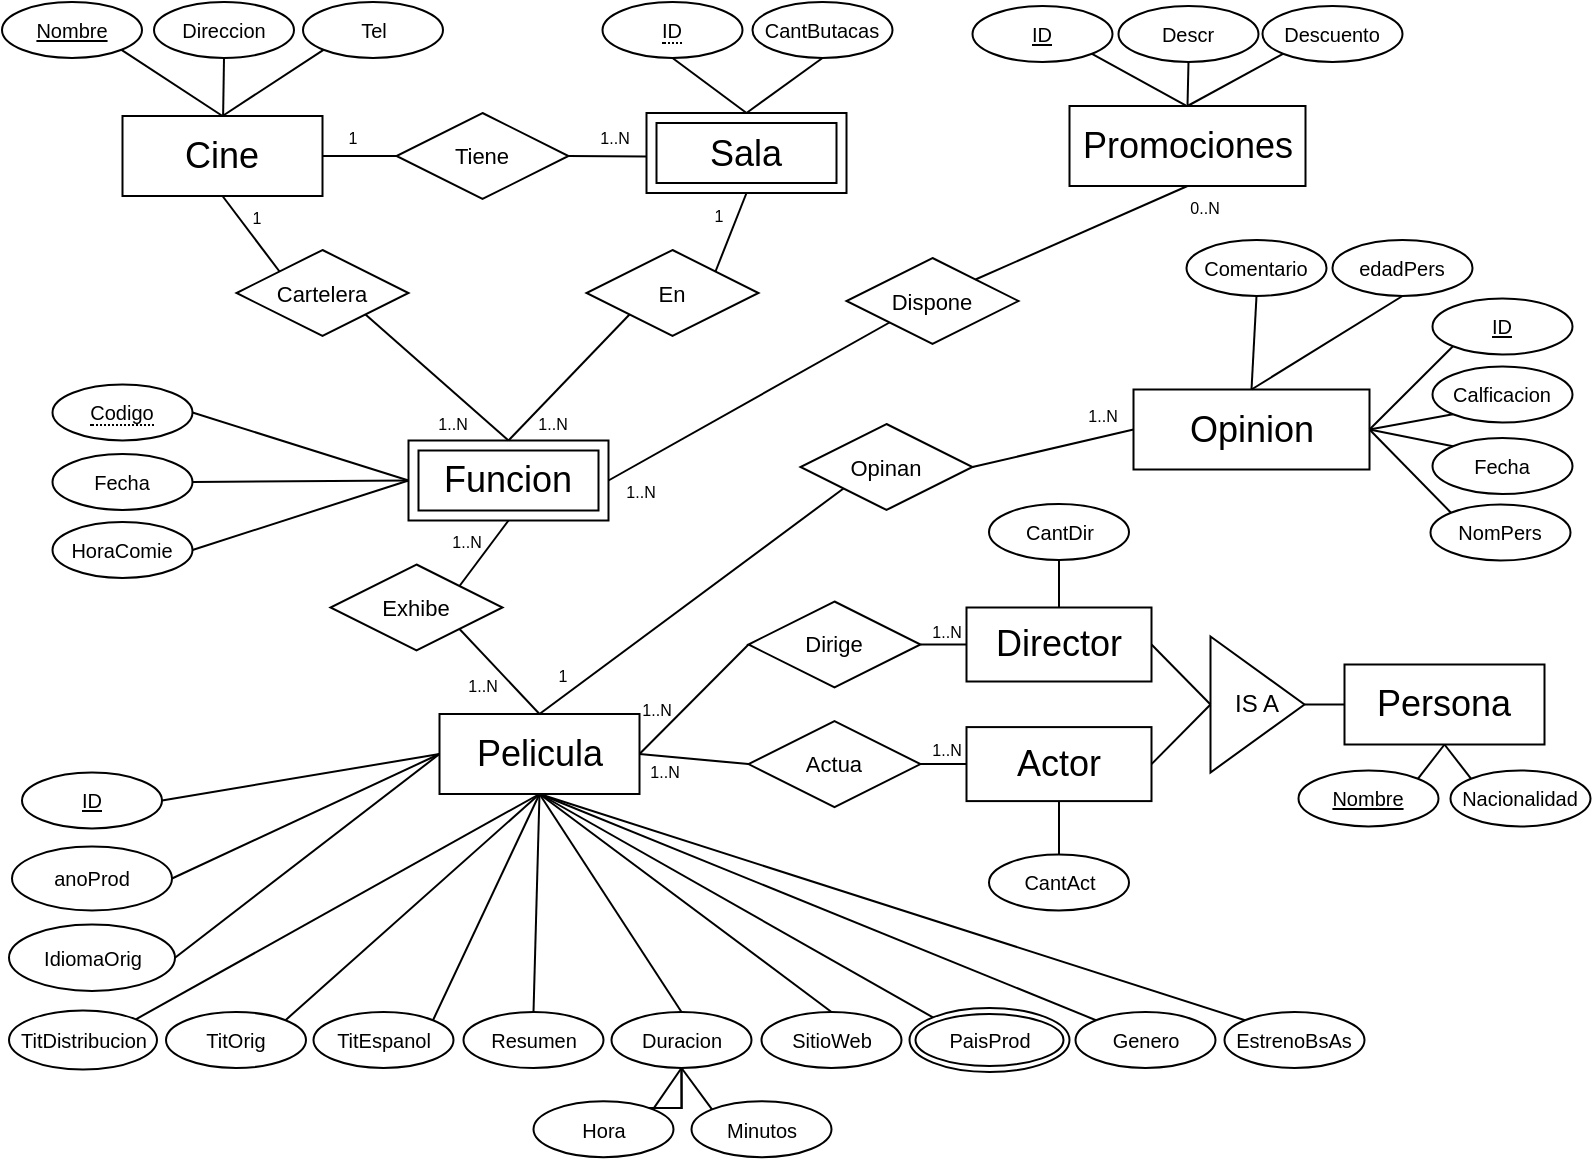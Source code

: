 <mxfile version="27.0.9">
  <diagram id="R2lEEEUBdFMjLlhIrx00" name="Page-1">
    <mxGraphModel dx="1639" dy="871" grid="0" gridSize="10" guides="1" tooltips="1" connect="1" arrows="1" fold="1" page="1" pageScale="1" pageWidth="827" pageHeight="600" background="#FFFFFF" math="0" shadow="0" extFonts="Permanent Marker^https://fonts.googleapis.com/css?family=Permanent+Marker">
      <root>
        <mxCell id="0" />
        <mxCell id="1" parent="0" />
        <mxCell id="lXF0hYLI2d02iIyfF7CJ-1" value="&lt;font style=&quot;font-size: 18px;&quot;&gt;Pelicula&lt;/font&gt;" style="rounded=0;whiteSpace=wrap;html=1;fontColor=#000000;labelBackgroundColor=#FFFFFF;strokeColor=#000000;fillColor=#FFFFFF;" vertex="1" parent="1">
          <mxGeometry x="234.75" y="367" width="100" height="40" as="geometry" />
        </mxCell>
        <mxCell id="lXF0hYLI2d02iIyfF7CJ-5" value="&lt;font&gt;IdiomaOrig&lt;/font&gt;" style="ellipse;whiteSpace=wrap;html=1;aspect=fixed;fontSize=10;fontColor=#000000;labelBackgroundColor=#FFFFFF;strokeColor=#000000;fillColor=#FFFFFF;" vertex="1" parent="1">
          <mxGeometry x="19.5" y="472.25" width="83" height="33.2" as="geometry" />
        </mxCell>
        <mxCell id="lXF0hYLI2d02iIyfF7CJ-6" value="&lt;font&gt;TitOrig&lt;/font&gt;" style="ellipse;whiteSpace=wrap;html=1;aspect=fixed;fontSize=10;fontColor=#000000;labelBackgroundColor=#FFFFFF;strokeColor=#000000;fillColor=#FFFFFF;" vertex="1" parent="1">
          <mxGeometry x="98" y="516" width="70" height="28" as="geometry" />
        </mxCell>
        <mxCell id="lXF0hYLI2d02iIyfF7CJ-32" value="" style="edgeStyle=orthogonalEdgeStyle;rounded=0;orthogonalLoop=1;jettySize=auto;html=1;" edge="1" parent="1" source="lXF0hYLI2d02iIyfF7CJ-7" target="lXF0hYLI2d02iIyfF7CJ-14">
          <mxGeometry relative="1" as="geometry" />
        </mxCell>
        <mxCell id="lXF0hYLI2d02iIyfF7CJ-33" value="" style="edgeStyle=orthogonalEdgeStyle;rounded=0;orthogonalLoop=1;jettySize=auto;html=1;" edge="1" parent="1" source="lXF0hYLI2d02iIyfF7CJ-7" target="lXF0hYLI2d02iIyfF7CJ-14">
          <mxGeometry relative="1" as="geometry" />
        </mxCell>
        <mxCell id="lXF0hYLI2d02iIyfF7CJ-7" value="&lt;font&gt;Duracion&lt;/font&gt;" style="ellipse;whiteSpace=wrap;html=1;aspect=fixed;fontSize=10;fontColor=#000000;labelBackgroundColor=#FFFFFF;strokeColor=#000000;fillColor=#FFFFFF;" vertex="1" parent="1">
          <mxGeometry x="320.75" y="516" width="70" height="28" as="geometry" />
        </mxCell>
        <mxCell id="lXF0hYLI2d02iIyfF7CJ-8" value="&lt;font&gt;SitioWeb&lt;/font&gt;" style="ellipse;whiteSpace=wrap;html=1;aspect=fixed;fontSize=10;fontColor=#000000;labelBackgroundColor=#FFFFFF;strokeColor=#000000;fillColor=#FFFFFF;" vertex="1" parent="1">
          <mxGeometry x="395.75" y="516" width="70" height="28" as="geometry" />
        </mxCell>
        <mxCell id="lXF0hYLI2d02iIyfF7CJ-9" value="&lt;font&gt;anoProd&lt;/font&gt;" style="ellipse;whiteSpace=wrap;html=1;aspect=fixed;fontSize=10;fontColor=#000000;labelBackgroundColor=#FFFFFF;strokeColor=#000000;fillColor=#FFFFFF;" vertex="1" parent="1">
          <mxGeometry x="21" y="433.25" width="80" height="32" as="geometry" />
        </mxCell>
        <mxCell id="lXF0hYLI2d02iIyfF7CJ-11" value="&lt;font&gt;TitEspanol&lt;/font&gt;" style="ellipse;whiteSpace=wrap;html=1;aspect=fixed;fontSize=10;fontColor=#000000;labelBackgroundColor=#FFFFFF;strokeColor=#000000;fillColor=#FFFFFF;" vertex="1" parent="1">
          <mxGeometry x="171.75" y="516" width="70" height="28" as="geometry" />
        </mxCell>
        <mxCell id="lXF0hYLI2d02iIyfF7CJ-12" value="&lt;font&gt;EstrenoBsAs&lt;/font&gt;" style="ellipse;whiteSpace=wrap;html=1;aspect=fixed;fontSize=10;fontColor=#000000;labelBackgroundColor=#FFFFFF;strokeColor=#000000;fillColor=#FFFFFF;" vertex="1" parent="1">
          <mxGeometry x="627.25" y="516" width="70" height="28" as="geometry" />
        </mxCell>
        <mxCell id="lXF0hYLI2d02iIyfF7CJ-13" value="&lt;font&gt;Minutos&lt;/font&gt;" style="ellipse;whiteSpace=wrap;html=1;aspect=fixed;fontSize=10;fontColor=#000000;labelBackgroundColor=#FFFFFF;strokeColor=#000000;fillColor=#FFFFFF;" vertex="1" parent="1">
          <mxGeometry x="360.75" y="560.6" width="70" height="28" as="geometry" />
        </mxCell>
        <mxCell id="lXF0hYLI2d02iIyfF7CJ-14" value="&lt;font&gt;Hora&lt;/font&gt;" style="ellipse;whiteSpace=wrap;html=1;aspect=fixed;fontSize=10;fontColor=#000000;labelBackgroundColor=#FFFFFF;strokeColor=#000000;fillColor=#FFFFFF;" vertex="1" parent="1">
          <mxGeometry x="281.75" y="560.6" width="70" height="28" as="geometry" />
        </mxCell>
        <mxCell id="lXF0hYLI2d02iIyfF7CJ-15" value="&lt;font&gt;Resumen&lt;/font&gt;" style="ellipse;whiteSpace=wrap;html=1;aspect=fixed;fontSize=10;fontColor=#000000;labelBackgroundColor=#FFFFFF;strokeColor=#000000;fillColor=#FFFFFF;" vertex="1" parent="1">
          <mxGeometry x="246.75" y="516" width="70" height="28" as="geometry" />
        </mxCell>
        <mxCell id="lXF0hYLI2d02iIyfF7CJ-16" value="&lt;font&gt;ID&lt;/font&gt;" style="ellipse;whiteSpace=wrap;html=1;aspect=fixed;fontSize=10;fontColor=#000000;labelBackgroundColor=#FFFFFF;strokeColor=#000000;fillColor=#FFFFFF;fontStyle=4" vertex="1" parent="1">
          <mxGeometry x="26" y="396.25" width="70" height="28" as="geometry" />
        </mxCell>
        <mxCell id="lXF0hYLI2d02iIyfF7CJ-18" value="&lt;font&gt;TitDistribucion&lt;/font&gt;" style="ellipse;whiteSpace=wrap;html=1;aspect=fixed;fontSize=10;fontColor=#000000;labelBackgroundColor=#FFFFFF;strokeColor=#000000;fillColor=#FFFFFF;" vertex="1" parent="1">
          <mxGeometry x="19.5" y="515.2" width="74" height="29.6" as="geometry" />
        </mxCell>
        <mxCell id="lXF0hYLI2d02iIyfF7CJ-20" value="&lt;font style=&quot;font-size: 18px;&quot;&gt;Actor&lt;/font&gt;" style="rounded=0;whiteSpace=wrap;html=1;fontColor=#000000;labelBackgroundColor=#FFFFFF;strokeColor=#000000;fillColor=#FFFFFF;aspect=fixed;" vertex="1" parent="1">
          <mxGeometry x="498.25" y="373.55" width="92.5" height="37" as="geometry" />
        </mxCell>
        <mxCell id="lXF0hYLI2d02iIyfF7CJ-21" value="&lt;font style=&quot;font-size: 18px;&quot;&gt;Director&lt;/font&gt;" style="rounded=0;whiteSpace=wrap;html=1;fontColor=#000000;labelBackgroundColor=#FFFFFF;strokeColor=#000000;fillColor=#FFFFFF;aspect=fixed;" vertex="1" parent="1">
          <mxGeometry x="498.25" y="313.75" width="92.5" height="37" as="geometry" />
        </mxCell>
        <mxCell id="lXF0hYLI2d02iIyfF7CJ-22" value="&lt;font style=&quot;font-size: 18px;&quot;&gt;Persona&lt;/font&gt;" style="rounded=0;whiteSpace=wrap;html=1;fontColor=#000000;labelBackgroundColor=#FFFFFF;strokeColor=#000000;fillColor=#FFFFFF;" vertex="1" parent="1">
          <mxGeometry x="687.25" y="342.25" width="100" height="40" as="geometry" />
        </mxCell>
        <mxCell id="lXF0hYLI2d02iIyfF7CJ-23" value="&lt;font style=&quot;color: rgb(0, 0, 0);&quot;&gt;IS A&lt;/font&gt;" style="triangle;whiteSpace=wrap;html=1;rotation=0;fillColor=#FFFFFF;strokeColor=#000000;" vertex="1" parent="1">
          <mxGeometry x="620.25" y="328.25" width="47" height="68" as="geometry" />
        </mxCell>
        <mxCell id="lXF0hYLI2d02iIyfF7CJ-26" value="&lt;font&gt;&lt;u&gt;Nombre&lt;/u&gt;&lt;/font&gt;" style="ellipse;whiteSpace=wrap;html=1;aspect=fixed;fontSize=10;fontColor=#000000;labelBackgroundColor=#FFFFFF;strokeColor=#000000;fillColor=#FFFFFF;" vertex="1" parent="1">
          <mxGeometry x="664.25" y="395.25" width="70" height="28" as="geometry" />
        </mxCell>
        <mxCell id="lXF0hYLI2d02iIyfF7CJ-27" value="&lt;font&gt;Nacionalidad&lt;/font&gt;" style="ellipse;whiteSpace=wrap;html=1;aspect=fixed;fontSize=10;fontColor=#000000;labelBackgroundColor=#FFFFFF;strokeColor=#000000;fillColor=#FFFFFF;" vertex="1" parent="1">
          <mxGeometry x="740.25" y="395.25" width="70" height="28" as="geometry" />
        </mxCell>
        <mxCell id="lXF0hYLI2d02iIyfF7CJ-28" value="&lt;font style=&quot;font-size: 18px;&quot;&gt;Cine&lt;/font&gt;" style="rounded=0;whiteSpace=wrap;html=1;fontColor=#000000;labelBackgroundColor=#FFFFFF;strokeColor=#000000;fillColor=#FFFFFF;" vertex="1" parent="1">
          <mxGeometry x="76.25" y="68" width="100" height="40" as="geometry" />
        </mxCell>
        <mxCell id="lXF0hYLI2d02iIyfF7CJ-31" value="&lt;font&gt;Tiene&lt;/font&gt;" style="shape=rhombus;perimeter=rhombusPerimeter;whiteSpace=wrap;html=1;align=center;fontColor=#000000;labelBackgroundColor=#FFFFFF;fillColor=#FFFFFF;strokeColor=#000000;aspect=fixed;fontSize=11;" vertex="1" parent="1">
          <mxGeometry x="213.25" y="66.5" width="86" height="43" as="geometry" />
        </mxCell>
        <mxCell id="lXF0hYLI2d02iIyfF7CJ-38" value="&lt;font&gt;Fecha&lt;/font&gt;" style="ellipse;whiteSpace=wrap;html=1;aspect=fixed;fontSize=10;fontColor=#000000;labelBackgroundColor=#FFFFFF;strokeColor=#000000;fillColor=#FFFFFF;" vertex="1" parent="1">
          <mxGeometry x="41.25" y="237" width="70" height="28" as="geometry" />
        </mxCell>
        <mxCell id="lXF0hYLI2d02iIyfF7CJ-39" value="&lt;font&gt;HoraComie&lt;/font&gt;" style="ellipse;whiteSpace=wrap;html=1;aspect=fixed;fontSize=10;fontColor=#000000;labelBackgroundColor=#FFFFFF;strokeColor=#000000;fillColor=#FFFFFF;" vertex="1" parent="1">
          <mxGeometry x="41.25" y="271" width="70" height="28" as="geometry" />
        </mxCell>
        <mxCell id="lXF0hYLI2d02iIyfF7CJ-40" value="&lt;font style=&quot;font-size: 18px;&quot;&gt;Promociones&lt;/font&gt;" style="rounded=0;whiteSpace=wrap;html=1;fontColor=#000000;labelBackgroundColor=#FFFFFF;strokeColor=#000000;fillColor=#FFFFFF;" vertex="1" parent="1">
          <mxGeometry x="549.75" y="63" width="118" height="40" as="geometry" />
        </mxCell>
        <mxCell id="lXF0hYLI2d02iIyfF7CJ-41" value="&lt;font&gt;Descr&lt;/font&gt;" style="ellipse;whiteSpace=wrap;html=1;aspect=fixed;fontSize=10;fontColor=#000000;labelBackgroundColor=#FFFFFF;strokeColor=#000000;fillColor=#FFFFFF;" vertex="1" parent="1">
          <mxGeometry x="574.25" y="13" width="70" height="28" as="geometry" />
        </mxCell>
        <mxCell id="lXF0hYLI2d02iIyfF7CJ-42" value="&lt;font&gt;Descuento&lt;/font&gt;" style="ellipse;whiteSpace=wrap;html=1;aspect=fixed;fontSize=10;fontColor=#000000;labelBackgroundColor=#FFFFFF;strokeColor=#000000;fillColor=#FFFFFF;" vertex="1" parent="1">
          <mxGeometry x="646.25" y="13" width="70" height="28" as="geometry" />
        </mxCell>
        <mxCell id="lXF0hYLI2d02iIyfF7CJ-44" value="&lt;font&gt;CantButacas&lt;/font&gt;" style="ellipse;whiteSpace=wrap;html=1;aspect=fixed;fontSize=10;fontColor=#000000;labelBackgroundColor=#FFFFFF;strokeColor=#000000;fillColor=#FFFFFF;" vertex="1" parent="1">
          <mxGeometry x="391.25" y="11" width="70" height="28" as="geometry" />
        </mxCell>
        <mxCell id="lXF0hYLI2d02iIyfF7CJ-45" value="&lt;font&gt;Nombre&lt;/font&gt;&lt;span style=&quot;color: rgba(0, 0, 0, 0); font-family: monospace; font-size: 0px; text-align: start; text-wrap-mode: nowrap; background-color: rgb(27, 29, 30);&quot;&gt;%3CmxGraphModel%3E%3Croot%3E%3CmxCell%20id%3D%220%22%2F%3E%3CmxCell%20id%3D%221%22%20parent%3D%220%22%2F%3E%3CmxCell%20id%3D%222%22%20value%3D%22%26lt%3Bfont%26gt%3BHoraComie%26lt%3B%2Ffont%26gt%3B%22%20style%3D%22ellipse%3BwhiteSpace%3Dwrap%3Bhtml%3D1%3Baspect%3Dfixed%3BfontSize%3D10%3BfontColor%3D%23000000%3BlabelBackgroundColor%3D%23FFFFFF%3BstrokeColor%3D%23000000%3BfillColor%3D%23FFFFFF%3B%22%20vertex%3D%221%22%20parent%3D%221%22%3E%3CmxGeometry%20x%3D%22331%22%20y%3D%22543%22%20width%3D%2270%22%20height%3D%2228%22%20as%3D%22geometry%22%2F%3E%3C%2FmxCell%3E%3C%2Froot%3E%3C%2FmxGraphModel%3E&lt;/span&gt;" style="ellipse;whiteSpace=wrap;html=1;aspect=fixed;fontSize=10;fontColor=#000000;labelBackgroundColor=#FFFFFF;strokeColor=#000000;fillColor=#FFFFFF;fontStyle=4" vertex="1" parent="1">
          <mxGeometry x="16" y="11" width="70" height="28" as="geometry" />
        </mxCell>
        <mxCell id="lXF0hYLI2d02iIyfF7CJ-46" value="&lt;font&gt;Direccion&lt;/font&gt;" style="ellipse;whiteSpace=wrap;html=1;aspect=fixed;fontSize=10;fontColor=#000000;labelBackgroundColor=#FFFFFF;strokeColor=#000000;fillColor=#FFFFFF;" vertex="1" parent="1">
          <mxGeometry x="92" y="11" width="70" height="28" as="geometry" />
        </mxCell>
        <mxCell id="lXF0hYLI2d02iIyfF7CJ-47" value="&lt;font style=&quot;color: rgb(0, 0, 0); font-size: 18px;&quot;&gt;Sala&lt;/font&gt;" style="shape=ext;margin=3;double=1;whiteSpace=wrap;html=1;align=center;fillColor=#FFFFFF;strokeColor=#000000;fontColor=#000000;" vertex="1" parent="1">
          <mxGeometry x="338.25" y="66.5" width="100" height="40" as="geometry" />
        </mxCell>
        <mxCell id="lXF0hYLI2d02iIyfF7CJ-49" value="&lt;font&gt;Tel&lt;/font&gt;" style="ellipse;whiteSpace=wrap;html=1;aspect=fixed;fontSize=10;fontColor=#000000;labelBackgroundColor=#FFFFFF;strokeColor=#000000;fillColor=#FFFFFF;" vertex="1" parent="1">
          <mxGeometry x="166.5" y="11" width="70" height="28" as="geometry" />
        </mxCell>
        <mxCell id="lXF0hYLI2d02iIyfF7CJ-50" value="&lt;font style=&quot;font-size: 18px;&quot;&gt;Opinion&lt;/font&gt;" style="rounded=0;whiteSpace=wrap;html=1;fontColor=#000000;labelBackgroundColor=#FFFFFF;strokeColor=#000000;fillColor=#FFFFFF;" vertex="1" parent="1">
          <mxGeometry x="581.75" y="204.75" width="118" height="40" as="geometry" />
        </mxCell>
        <mxCell id="lXF0hYLI2d02iIyfF7CJ-51" value="&lt;font&gt;NomPers&lt;/font&gt;" style="ellipse;whiteSpace=wrap;html=1;aspect=fixed;fontSize=10;fontColor=#000000;labelBackgroundColor=#FFFFFF;strokeColor=#000000;fillColor=#FFFFFF;" vertex="1" parent="1">
          <mxGeometry x="730.25" y="262.25" width="70" height="28" as="geometry" />
        </mxCell>
        <mxCell id="lXF0hYLI2d02iIyfF7CJ-52" value="&lt;font&gt;edadPers&lt;/font&gt;" style="ellipse;whiteSpace=wrap;html=1;aspect=fixed;fontSize=10;fontColor=#000000;labelBackgroundColor=#FFFFFF;strokeColor=#000000;fillColor=#FFFFFF;" vertex="1" parent="1">
          <mxGeometry x="681.25" y="130" width="70" height="28" as="geometry" />
        </mxCell>
        <mxCell id="lXF0hYLI2d02iIyfF7CJ-53" value="&lt;font&gt;Fecha&lt;/font&gt;" style="ellipse;whiteSpace=wrap;html=1;aspect=fixed;fontSize=10;fontColor=#000000;labelBackgroundColor=#FFFFFF;strokeColor=#000000;fillColor=#FFFFFF;" vertex="1" parent="1">
          <mxGeometry x="731.25" y="229" width="70" height="28" as="geometry" />
        </mxCell>
        <mxCell id="lXF0hYLI2d02iIyfF7CJ-54" value="&lt;font&gt;Calficacion&lt;/font&gt;" style="ellipse;whiteSpace=wrap;html=1;aspect=fixed;fontSize=10;fontColor=#000000;labelBackgroundColor=#FFFFFF;strokeColor=#000000;fillColor=#FFFFFF;" vertex="1" parent="1">
          <mxGeometry x="731.25" y="193.25" width="70" height="28" as="geometry" />
        </mxCell>
        <mxCell id="lXF0hYLI2d02iIyfF7CJ-55" value="&lt;font&gt;Comentario&lt;/font&gt;" style="ellipse;whiteSpace=wrap;html=1;aspect=fixed;fontSize=10;fontColor=#000000;labelBackgroundColor=#FFFFFF;strokeColor=#000000;fillColor=#FFFFFF;" vertex="1" parent="1">
          <mxGeometry x="608.25" y="130" width="70" height="28" as="geometry" />
        </mxCell>
        <mxCell id="lXF0hYLI2d02iIyfF7CJ-56" value="&lt;font&gt;ID&lt;/font&gt;" style="ellipse;whiteSpace=wrap;html=1;aspect=fixed;fontSize=10;fontColor=#000000;labelBackgroundColor=#FFFFFF;strokeColor=#000000;fillColor=#FFFFFF;fontStyle=4" vertex="1" parent="1">
          <mxGeometry x="731.25" y="159.25" width="70" height="28" as="geometry" />
        </mxCell>
        <mxCell id="lXF0hYLI2d02iIyfF7CJ-57" value="&lt;font&gt;Genero&lt;/font&gt;" style="ellipse;whiteSpace=wrap;html=1;aspect=fixed;fontSize=10;fontColor=#000000;labelBackgroundColor=#FFFFFF;strokeColor=#000000;fillColor=#FFFFFF;" vertex="1" parent="1">
          <mxGeometry x="552.75" y="516" width="70" height="28" as="geometry" />
        </mxCell>
        <mxCell id="lXF0hYLI2d02iIyfF7CJ-58" value="&lt;font&gt;Dirige&lt;/font&gt;" style="shape=rhombus;perimeter=rhombusPerimeter;whiteSpace=wrap;html=1;align=center;fontColor=#000000;labelBackgroundColor=#FFFFFF;fillColor=#FFFFFF;strokeColor=#000000;aspect=fixed;fontSize=11;" vertex="1" parent="1">
          <mxGeometry x="389.25" y="310.75" width="86" height="43" as="geometry" />
        </mxCell>
        <mxCell id="lXF0hYLI2d02iIyfF7CJ-59" value="&lt;font&gt;Actua&lt;/font&gt;" style="shape=rhombus;perimeter=rhombusPerimeter;whiteSpace=wrap;html=1;align=center;fontColor=#000000;labelBackgroundColor=#FFFFFF;fillColor=#FFFFFF;strokeColor=#000000;aspect=fixed;fontSize=11;" vertex="1" parent="1">
          <mxGeometry x="389.25" y="370.55" width="86" height="43" as="geometry" />
        </mxCell>
        <mxCell id="lXF0hYLI2d02iIyfF7CJ-65" value="" style="endArrow=none;html=1;rounded=0;strokeColor=#000000;entryX=0;entryY=0.5;entryDx=0;entryDy=0;exitX=1;exitY=0.5;exitDx=0;exitDy=0;" edge="1" parent="1" source="lXF0hYLI2d02iIyfF7CJ-28" target="lXF0hYLI2d02iIyfF7CJ-31">
          <mxGeometry width="50" height="50" relative="1" as="geometry">
            <mxPoint x="188.25" y="159.5" as="sourcePoint" />
            <mxPoint x="231.25" y="89" as="targetPoint" />
          </mxGeometry>
        </mxCell>
        <mxCell id="lXF0hYLI2d02iIyfF7CJ-66" value="" style="endArrow=none;html=1;rounded=0;strokeColor=#000000;entryX=0.002;entryY=0.543;entryDx=0;entryDy=0;entryPerimeter=0;exitX=1;exitY=0.5;exitDx=0;exitDy=0;" edge="1" parent="1" source="lXF0hYLI2d02iIyfF7CJ-31" target="lXF0hYLI2d02iIyfF7CJ-47">
          <mxGeometry width="50" height="50" relative="1" as="geometry">
            <mxPoint x="318.25" y="88" as="sourcePoint" />
            <mxPoint x="377.25" y="124" as="targetPoint" />
          </mxGeometry>
        </mxCell>
        <mxCell id="lXF0hYLI2d02iIyfF7CJ-68" value="1..N" style="text;html=1;align=center;verticalAlign=middle;resizable=0;points=[];autosize=1;strokeColor=none;fillColor=none;fontColor=#000000;fontSize=8;" vertex="1" parent="1">
          <mxGeometry x="306.25" y="68" width="32" height="22" as="geometry" />
        </mxCell>
        <mxCell id="lXF0hYLI2d02iIyfF7CJ-69" value="1" style="text;html=1;align=center;verticalAlign=middle;resizable=0;points=[];autosize=1;strokeColor=none;fillColor=none;fontColor=#000000;fontSize=8;" vertex="1" parent="1">
          <mxGeometry x="180.25" y="68" width="22" height="22" as="geometry" />
        </mxCell>
        <mxCell id="lXF0hYLI2d02iIyfF7CJ-70" value="" style="endArrow=none;html=1;rounded=0;strokeColor=#000000;entryX=0;entryY=0.5;entryDx=0;entryDy=0;exitX=1;exitY=0.5;exitDx=0;exitDy=0;" edge="1" parent="1" source="lXF0hYLI2d02iIyfF7CJ-21" target="lXF0hYLI2d02iIyfF7CJ-23">
          <mxGeometry width="50" height="50" relative="1" as="geometry">
            <mxPoint x="632.25" y="300.25" as="sourcePoint" />
            <mxPoint x="680.25" y="300.25" as="targetPoint" />
          </mxGeometry>
        </mxCell>
        <mxCell id="lXF0hYLI2d02iIyfF7CJ-71" value="" style="endArrow=none;html=1;rounded=0;strokeColor=#000000;entryX=0;entryY=0.5;entryDx=0;entryDy=0;exitX=1;exitY=0.5;exitDx=0;exitDy=0;" edge="1" parent="1" source="lXF0hYLI2d02iIyfF7CJ-20" target="lXF0hYLI2d02iIyfF7CJ-23">
          <mxGeometry width="50" height="50" relative="1" as="geometry">
            <mxPoint x="649.25" y="429.25" as="sourcePoint" />
            <mxPoint x="671.25" y="459.25" as="targetPoint" />
          </mxGeometry>
        </mxCell>
        <mxCell id="lXF0hYLI2d02iIyfF7CJ-72" value="" style="endArrow=none;html=1;rounded=0;strokeColor=#000000;entryX=0;entryY=0.5;entryDx=0;entryDy=0;exitX=1;exitY=0.5;exitDx=0;exitDy=0;" edge="1" parent="1" source="lXF0hYLI2d02iIyfF7CJ-23" target="lXF0hYLI2d02iIyfF7CJ-22">
          <mxGeometry width="50" height="50" relative="1" as="geometry">
            <mxPoint x="654.75" y="397.25" as="sourcePoint" />
            <mxPoint x="676.75" y="367.25" as="targetPoint" />
          </mxGeometry>
        </mxCell>
        <mxCell id="lXF0hYLI2d02iIyfF7CJ-73" value="" style="endArrow=none;html=1;rounded=0;strokeColor=#000000;entryX=0;entryY=0.5;entryDx=0;entryDy=0;exitX=1;exitY=0.5;exitDx=0;exitDy=0;" edge="1" parent="1" source="lXF0hYLI2d02iIyfF7CJ-59" target="lXF0hYLI2d02iIyfF7CJ-20">
          <mxGeometry width="50" height="50" relative="1" as="geometry">
            <mxPoint x="471.25" y="414.25" as="sourcePoint" />
            <mxPoint x="493.25" y="384.25" as="targetPoint" />
          </mxGeometry>
        </mxCell>
        <mxCell id="lXF0hYLI2d02iIyfF7CJ-74" value="" style="endArrow=none;html=1;rounded=0;strokeColor=#000000;entryX=0;entryY=0.5;entryDx=0;entryDy=0;exitX=1;exitY=0.5;exitDx=0;exitDy=0;" edge="1" parent="1" source="lXF0hYLI2d02iIyfF7CJ-58" target="lXF0hYLI2d02iIyfF7CJ-21">
          <mxGeometry width="50" height="50" relative="1" as="geometry">
            <mxPoint x="469.25" y="351.25" as="sourcePoint" />
            <mxPoint x="491.25" y="321.25" as="targetPoint" />
            <Array as="points" />
          </mxGeometry>
        </mxCell>
        <mxCell id="lXF0hYLI2d02iIyfF7CJ-75" value="" style="endArrow=none;html=1;rounded=0;strokeColor=#000000;entryX=0.5;entryY=1;entryDx=0;entryDy=0;exitX=1;exitY=0;exitDx=0;exitDy=0;" edge="1" parent="1" source="lXF0hYLI2d02iIyfF7CJ-26" target="lXF0hYLI2d02iIyfF7CJ-22">
          <mxGeometry width="50" height="50" relative="1" as="geometry">
            <mxPoint x="704.25" y="410.25" as="sourcePoint" />
            <mxPoint x="726.25" y="380.25" as="targetPoint" />
          </mxGeometry>
        </mxCell>
        <mxCell id="lXF0hYLI2d02iIyfF7CJ-76" value="" style="endArrow=none;html=1;rounded=0;strokeColor=#000000;entryX=0.5;entryY=1;entryDx=0;entryDy=0;exitX=0;exitY=0;exitDx=0;exitDy=0;" edge="1" parent="1" source="lXF0hYLI2d02iIyfF7CJ-27" target="lXF0hYLI2d02iIyfF7CJ-22">
          <mxGeometry width="50" height="50" relative="1" as="geometry">
            <mxPoint x="752.25" y="412.15" as="sourcePoint" />
            <mxPoint x="774.25" y="382.15" as="targetPoint" />
          </mxGeometry>
        </mxCell>
        <mxCell id="lXF0hYLI2d02iIyfF7CJ-77" value="" style="endArrow=none;html=1;rounded=0;strokeColor=#000000;entryX=0;entryY=0.5;entryDx=0;entryDy=0;exitX=1;exitY=0.5;exitDx=0;exitDy=0;" edge="1" parent="1" source="lXF0hYLI2d02iIyfF7CJ-1" target="lXF0hYLI2d02iIyfF7CJ-58">
          <mxGeometry width="50" height="50" relative="1" as="geometry">
            <mxPoint x="291.25" y="414" as="sourcePoint" />
            <mxPoint x="313.25" y="384" as="targetPoint" />
            <Array as="points" />
          </mxGeometry>
        </mxCell>
        <mxCell id="lXF0hYLI2d02iIyfF7CJ-78" value="" style="endArrow=none;html=1;rounded=0;strokeColor=#000000;entryX=0;entryY=0.5;entryDx=0;entryDy=0;exitX=1;exitY=0.5;exitDx=0;exitDy=0;" edge="1" parent="1" source="lXF0hYLI2d02iIyfF7CJ-1" target="lXF0hYLI2d02iIyfF7CJ-59">
          <mxGeometry width="50" height="50" relative="1" as="geometry">
            <mxPoint x="304.25" y="463" as="sourcePoint" />
            <mxPoint x="326.25" y="433" as="targetPoint" />
            <Array as="points" />
          </mxGeometry>
        </mxCell>
        <mxCell id="lXF0hYLI2d02iIyfF7CJ-79" value="Cartelera" style="shape=rhombus;perimeter=rhombusPerimeter;whiteSpace=wrap;html=1;align=center;fontColor=#000000;labelBackgroundColor=#FFFFFF;fillColor=#FFFFFF;strokeColor=#000000;aspect=fixed;fontSize=11;" vertex="1" parent="1">
          <mxGeometry x="133.25" y="135" width="86" height="43" as="geometry" />
        </mxCell>
        <mxCell id="lXF0hYLI2d02iIyfF7CJ-80" value="En" style="shape=rhombus;perimeter=rhombusPerimeter;whiteSpace=wrap;html=1;align=center;fontColor=#000000;labelBackgroundColor=#FFFFFF;fillColor=#FFFFFF;strokeColor=#000000;aspect=fixed;fontSize=11;" vertex="1" parent="1">
          <mxGeometry x="308.25" y="135" width="86" height="43" as="geometry" />
        </mxCell>
        <mxCell id="lXF0hYLI2d02iIyfF7CJ-81" value="Exhibe" style="shape=rhombus;perimeter=rhombusPerimeter;whiteSpace=wrap;html=1;align=center;fontColor=#000000;labelBackgroundColor=#FFFFFF;fillColor=#FFFFFF;strokeColor=#000000;aspect=fixed;fontSize=11;" vertex="1" parent="1">
          <mxGeometry x="180.25" y="292.25" width="86" height="43" as="geometry" />
        </mxCell>
        <mxCell id="lXF0hYLI2d02iIyfF7CJ-82" value="&lt;font style=&quot;color: rgb(0, 0, 0); font-size: 18px;&quot;&gt;Funcion&lt;/font&gt;" style="shape=ext;margin=3;double=1;whiteSpace=wrap;html=1;align=center;fillColor=#FFFFFF;strokeColor=#000000;fontColor=#000000;" vertex="1" parent="1">
          <mxGeometry x="219.25" y="230.25" width="100" height="40" as="geometry" />
        </mxCell>
        <mxCell id="lXF0hYLI2d02iIyfF7CJ-83" value="" style="endArrow=none;html=1;rounded=0;strokeColor=#000000;entryX=1;entryY=0;entryDx=0;entryDy=0;exitX=0.5;exitY=1;exitDx=0;exitDy=0;" edge="1" parent="1" source="lXF0hYLI2d02iIyfF7CJ-82" target="lXF0hYLI2d02iIyfF7CJ-81">
          <mxGeometry width="50" height="50" relative="1" as="geometry">
            <mxPoint x="245.25" y="269" as="sourcePoint" />
            <mxPoint x="301.25" y="269" as="targetPoint" />
          </mxGeometry>
        </mxCell>
        <mxCell id="lXF0hYLI2d02iIyfF7CJ-84" value="" style="endArrow=none;html=1;rounded=0;strokeColor=#000000;entryX=0.5;entryY=0;entryDx=0;entryDy=0;exitX=1;exitY=1;exitDx=0;exitDy=0;" edge="1" parent="1" source="lXF0hYLI2d02iIyfF7CJ-81" target="lXF0hYLI2d02iIyfF7CJ-1">
          <mxGeometry width="50" height="50" relative="1" as="geometry">
            <mxPoint x="247.25" y="371" as="sourcePoint" />
            <mxPoint x="303.25" y="371" as="targetPoint" />
          </mxGeometry>
        </mxCell>
        <mxCell id="lXF0hYLI2d02iIyfF7CJ-85" value="" style="endArrow=none;html=1;rounded=0;strokeColor=#000000;entryX=0;entryY=0;entryDx=0;entryDy=0;exitX=0.5;exitY=1;exitDx=0;exitDy=0;" edge="1" parent="1" source="lXF0hYLI2d02iIyfF7CJ-28" target="lXF0hYLI2d02iIyfF7CJ-79">
          <mxGeometry width="50" height="50" relative="1" as="geometry">
            <mxPoint x="143.25" y="118" as="sourcePoint" />
            <mxPoint x="199.25" y="118" as="targetPoint" />
          </mxGeometry>
        </mxCell>
        <mxCell id="lXF0hYLI2d02iIyfF7CJ-86" value="" style="endArrow=none;html=1;rounded=0;strokeColor=#000000;entryX=0.5;entryY=0;entryDx=0;entryDy=0;exitX=1;exitY=1;exitDx=0;exitDy=0;" edge="1" parent="1" source="lXF0hYLI2d02iIyfF7CJ-79" target="lXF0hYLI2d02iIyfF7CJ-82">
          <mxGeometry width="50" height="50" relative="1" as="geometry">
            <mxPoint x="185.25" y="192" as="sourcePoint" />
            <mxPoint x="241.25" y="192" as="targetPoint" />
          </mxGeometry>
        </mxCell>
        <mxCell id="lXF0hYLI2d02iIyfF7CJ-87" value="" style="endArrow=none;html=1;rounded=0;strokeColor=#000000;entryX=0.5;entryY=1;entryDx=0;entryDy=0;exitX=1;exitY=0;exitDx=0;exitDy=0;" edge="1" parent="1" source="lXF0hYLI2d02iIyfF7CJ-80" target="lXF0hYLI2d02iIyfF7CJ-47">
          <mxGeometry width="50" height="50" relative="1" as="geometry">
            <mxPoint x="373.25" y="128" as="sourcePoint" />
            <mxPoint x="429.25" y="128" as="targetPoint" />
          </mxGeometry>
        </mxCell>
        <mxCell id="lXF0hYLI2d02iIyfF7CJ-88" value="" style="endArrow=none;html=1;rounded=0;strokeColor=#000000;entryX=0;entryY=1;entryDx=0;entryDy=0;exitX=0.5;exitY=0;exitDx=0;exitDy=0;" edge="1" parent="1" source="lXF0hYLI2d02iIyfF7CJ-82" target="lXF0hYLI2d02iIyfF7CJ-80">
          <mxGeometry width="50" height="50" relative="1" as="geometry">
            <mxPoint x="268.25" y="221" as="sourcePoint" />
            <mxPoint x="324.25" y="221" as="targetPoint" />
          </mxGeometry>
        </mxCell>
        <mxCell id="lXF0hYLI2d02iIyfF7CJ-89" value="1" style="text;html=1;align=center;verticalAlign=middle;resizable=0;points=[];autosize=1;strokeColor=none;fillColor=none;fontColor=#000000;fontSize=8;" vertex="1" parent="1">
          <mxGeometry x="132.25" y="108" width="22" height="22" as="geometry" />
        </mxCell>
        <mxCell id="lXF0hYLI2d02iIyfF7CJ-90" value="1" style="text;html=1;align=center;verticalAlign=middle;resizable=0;points=[];autosize=1;strokeColor=none;fillColor=none;fontColor=#000000;fontSize=8;" vertex="1" parent="1">
          <mxGeometry x="363.25" y="106.5" width="22" height="22" as="geometry" />
        </mxCell>
        <mxCell id="lXF0hYLI2d02iIyfF7CJ-94" value="1..N" style="text;html=1;align=center;verticalAlign=middle;resizable=0;points=[];autosize=1;strokeColor=none;fillColor=none;fontColor=#000000;fontSize=8;" vertex="1" parent="1">
          <mxGeometry x="275.25" y="211" width="32" height="22" as="geometry" />
        </mxCell>
        <mxCell id="lXF0hYLI2d02iIyfF7CJ-95" value="1..N" style="text;html=1;align=center;verticalAlign=middle;resizable=0;points=[];autosize=1;strokeColor=none;fillColor=none;fontColor=#000000;fontSize=8;" vertex="1" parent="1">
          <mxGeometry x="240.25" y="342.25" width="32" height="22" as="geometry" />
        </mxCell>
        <mxCell id="lXF0hYLI2d02iIyfF7CJ-96" value="1..N" style="text;html=1;align=center;verticalAlign=middle;resizable=0;points=[];autosize=1;strokeColor=none;fillColor=none;fontColor=#000000;fontSize=8;" vertex="1" parent="1">
          <mxGeometry x="232.25" y="270.25" width="32" height="22" as="geometry" />
        </mxCell>
        <mxCell id="lXF0hYLI2d02iIyfF7CJ-97" value="1..N" style="text;html=1;align=center;verticalAlign=middle;resizable=0;points=[];autosize=1;strokeColor=none;fillColor=none;fontColor=#000000;fontSize=8;" vertex="1" parent="1">
          <mxGeometry x="225.25" y="211" width="32" height="22" as="geometry" />
        </mxCell>
        <mxCell id="lXF0hYLI2d02iIyfF7CJ-98" value="&lt;font&gt;Dispone&lt;/font&gt;" style="shape=rhombus;perimeter=rhombusPerimeter;whiteSpace=wrap;html=1;align=center;fontColor=#000000;labelBackgroundColor=#FFFFFF;fillColor=#FFFFFF;strokeColor=#000000;aspect=fixed;fontSize=11;" vertex="1" parent="1">
          <mxGeometry x="438.25" y="139" width="86" height="43" as="geometry" />
        </mxCell>
        <mxCell id="lXF0hYLI2d02iIyfF7CJ-100" value="0..N" style="text;html=1;align=center;verticalAlign=middle;resizable=0;points=[];autosize=1;strokeColor=none;fillColor=none;fontColor=#000000;fontSize=8;" vertex="1" parent="1">
          <mxGeometry x="601.25" y="103" width="32" height="22" as="geometry" />
        </mxCell>
        <mxCell id="lXF0hYLI2d02iIyfF7CJ-102" value="" style="endArrow=none;html=1;rounded=0;strokeColor=#000000;entryX=0;entryY=1;entryDx=0;entryDy=0;exitX=1;exitY=0.5;exitDx=0;exitDy=0;" edge="1" parent="1" source="lXF0hYLI2d02iIyfF7CJ-82" target="lXF0hYLI2d02iIyfF7CJ-98">
          <mxGeometry width="50" height="50" relative="1" as="geometry">
            <mxPoint x="315.25" y="290" as="sourcePoint" />
            <mxPoint x="400.25" y="242" as="targetPoint" />
          </mxGeometry>
        </mxCell>
        <mxCell id="lXF0hYLI2d02iIyfF7CJ-103" value="" style="endArrow=none;html=1;rounded=0;strokeColor=#000000;exitX=1;exitY=0;exitDx=0;exitDy=0;entryX=0.5;entryY=1;entryDx=0;entryDy=0;" edge="1" parent="1" source="lXF0hYLI2d02iIyfF7CJ-98" target="lXF0hYLI2d02iIyfF7CJ-40">
          <mxGeometry width="50" height="50" relative="1" as="geometry">
            <mxPoint x="540.25" y="220" as="sourcePoint" />
            <mxPoint x="568.25" y="174" as="targetPoint" />
          </mxGeometry>
        </mxCell>
        <mxCell id="lXF0hYLI2d02iIyfF7CJ-105" value="" style="endArrow=none;html=1;rounded=0;strokeColor=#000000;entryX=0;entryY=1;entryDx=0;entryDy=0;exitX=0.5;exitY=0;exitDx=0;exitDy=0;" edge="1" parent="1" source="lXF0hYLI2d02iIyfF7CJ-1" target="lXF0hYLI2d02iIyfF7CJ-106">
          <mxGeometry width="50" height="50" relative="1" as="geometry">
            <mxPoint x="318.25" y="349" as="sourcePoint" />
            <mxPoint x="363.25" y="346" as="targetPoint" />
            <Array as="points" />
          </mxGeometry>
        </mxCell>
        <mxCell id="lXF0hYLI2d02iIyfF7CJ-106" value="&lt;font&gt;Opinan&lt;/font&gt;" style="shape=rhombus;perimeter=rhombusPerimeter;whiteSpace=wrap;html=1;align=center;fontColor=#000000;labelBackgroundColor=#FFFFFF;fillColor=#FFFFFF;strokeColor=#000000;aspect=fixed;fontSize=11;" vertex="1" parent="1">
          <mxGeometry x="415.25" y="222.0" width="86" height="43" as="geometry" />
        </mxCell>
        <mxCell id="lXF0hYLI2d02iIyfF7CJ-107" value="" style="endArrow=none;html=1;rounded=0;strokeColor=#000000;entryX=0;entryY=0.5;entryDx=0;entryDy=0;exitX=1;exitY=0.5;exitDx=0;exitDy=0;" edge="1" parent="1" source="lXF0hYLI2d02iIyfF7CJ-106" target="lXF0hYLI2d02iIyfF7CJ-50">
          <mxGeometry width="50" height="50" relative="1" as="geometry">
            <mxPoint x="502.25" y="324" as="sourcePoint" />
            <mxPoint x="554.25" y="301" as="targetPoint" />
            <Array as="points" />
          </mxGeometry>
        </mxCell>
        <mxCell id="lXF0hYLI2d02iIyfF7CJ-108" value="1" style="text;html=1;align=center;verticalAlign=middle;resizable=0;points=[];autosize=1;strokeColor=none;fillColor=none;fontColor=#000000;fontSize=8;" vertex="1" parent="1">
          <mxGeometry x="285.25" y="336.85" width="22" height="22" as="geometry" />
        </mxCell>
        <mxCell id="lXF0hYLI2d02iIyfF7CJ-109" value="1..N" style="text;html=1;align=center;verticalAlign=middle;resizable=0;points=[];autosize=1;strokeColor=none;fillColor=none;fontColor=#000000;fontSize=8;" vertex="1" parent="1">
          <mxGeometry x="549.75" y="207" width="32" height="22" as="geometry" />
        </mxCell>
        <mxCell id="lXF0hYLI2d02iIyfF7CJ-110" value="1..N" style="text;html=1;align=center;verticalAlign=middle;resizable=0;points=[];autosize=1;strokeColor=none;fillColor=none;fontColor=#000000;fontSize=8;" vertex="1" parent="1">
          <mxGeometry x="472.25" y="314.85" width="32" height="22" as="geometry" />
        </mxCell>
        <mxCell id="lXF0hYLI2d02iIyfF7CJ-111" value="1..N" style="text;html=1;align=center;verticalAlign=middle;resizable=0;points=[];autosize=1;strokeColor=none;fillColor=none;fontColor=#000000;fontSize=8;" vertex="1" parent="1">
          <mxGeometry x="472.25" y="374.25" width="32" height="22" as="geometry" />
        </mxCell>
        <mxCell id="lXF0hYLI2d02iIyfF7CJ-112" value="1..N" style="text;html=1;align=center;verticalAlign=middle;resizable=0;points=[];autosize=1;strokeColor=none;fillColor=none;fontColor=#000000;fontSize=8;" vertex="1" parent="1">
          <mxGeometry x="331.25" y="385" width="32" height="22" as="geometry" />
        </mxCell>
        <mxCell id="lXF0hYLI2d02iIyfF7CJ-113" value="1..N" style="text;html=1;align=center;verticalAlign=middle;resizable=0;points=[];autosize=1;strokeColor=none;fillColor=none;fontColor=#000000;fontSize=8;" vertex="1" parent="1">
          <mxGeometry x="327.25" y="353.75" width="32" height="22" as="geometry" />
        </mxCell>
        <mxCell id="lXF0hYLI2d02iIyfF7CJ-114" value="" style="endArrow=none;html=1;rounded=0;strokeColor=#000000;entryX=0;entryY=0;entryDx=0;entryDy=0;exitX=0.5;exitY=1;exitDx=0;exitDy=0;" edge="1" parent="1" source="lXF0hYLI2d02iIyfF7CJ-1" target="lXF0hYLI2d02iIyfF7CJ-57">
          <mxGeometry width="50" height="50" relative="1" as="geometry">
            <mxPoint x="251.25" y="458" as="sourcePoint" />
            <mxPoint x="387.25" y="527" as="targetPoint" />
          </mxGeometry>
        </mxCell>
        <mxCell id="lXF0hYLI2d02iIyfF7CJ-115" value="" style="endArrow=none;html=1;rounded=0;strokeColor=#000000;entryX=0;entryY=0;entryDx=0;entryDy=0;exitX=0.5;exitY=1;exitDx=0;exitDy=0;" edge="1" parent="1" source="lXF0hYLI2d02iIyfF7CJ-1" target="lXF0hYLI2d02iIyfF7CJ-147">
          <mxGeometry width="50" height="50" relative="1" as="geometry">
            <mxPoint x="243.25" y="469" as="sourcePoint" />
            <mxPoint x="271.969" y="546.318" as="targetPoint" />
          </mxGeometry>
        </mxCell>
        <mxCell id="lXF0hYLI2d02iIyfF7CJ-116" value="" style="endArrow=none;html=1;rounded=0;strokeColor=#000000;entryX=0.5;entryY=0;entryDx=0;entryDy=0;exitX=0.5;exitY=1;exitDx=0;exitDy=0;" edge="1" parent="1" source="lXF0hYLI2d02iIyfF7CJ-1" target="lXF0hYLI2d02iIyfF7CJ-8">
          <mxGeometry width="50" height="50" relative="1" as="geometry">
            <mxPoint x="222.25" y="462" as="sourcePoint" />
            <mxPoint x="275.25" y="521" as="targetPoint" />
          </mxGeometry>
        </mxCell>
        <mxCell id="lXF0hYLI2d02iIyfF7CJ-117" value="" style="endArrow=none;html=1;rounded=0;strokeColor=#000000;entryX=0.5;entryY=0;entryDx=0;entryDy=0;exitX=0.5;exitY=1;exitDx=0;exitDy=0;" edge="1" parent="1" source="lXF0hYLI2d02iIyfF7CJ-1" target="lXF0hYLI2d02iIyfF7CJ-7">
          <mxGeometry width="50" height="50" relative="1" as="geometry">
            <mxPoint x="196.25" y="499" as="sourcePoint" />
            <mxPoint x="193.25" y="522" as="targetPoint" />
          </mxGeometry>
        </mxCell>
        <mxCell id="lXF0hYLI2d02iIyfF7CJ-118" value="" style="endArrow=none;html=1;rounded=0;strokeColor=#000000;entryX=0;entryY=0;entryDx=0;entryDy=0;exitX=0.5;exitY=1;exitDx=0;exitDy=0;" edge="1" parent="1" source="lXF0hYLI2d02iIyfF7CJ-7" target="lXF0hYLI2d02iIyfF7CJ-13">
          <mxGeometry width="50" height="50" relative="1" as="geometry">
            <mxPoint x="371.75" y="553" as="sourcePoint" />
            <mxPoint x="416.75" y="553" as="targetPoint" />
          </mxGeometry>
        </mxCell>
        <mxCell id="lXF0hYLI2d02iIyfF7CJ-119" value="" style="endArrow=none;html=1;rounded=0;strokeColor=#000000;entryX=0.5;entryY=1;entryDx=0;entryDy=0;exitX=1;exitY=0;exitDx=0;exitDy=0;" edge="1" parent="1" source="lXF0hYLI2d02iIyfF7CJ-14" target="lXF0hYLI2d02iIyfF7CJ-7">
          <mxGeometry width="50" height="50" relative="1" as="geometry">
            <mxPoint x="301.75" y="559" as="sourcePoint" />
            <mxPoint x="346.75" y="559" as="targetPoint" />
          </mxGeometry>
        </mxCell>
        <mxCell id="lXF0hYLI2d02iIyfF7CJ-120" value="" style="endArrow=none;html=1;rounded=0;strokeColor=#000000;exitX=0.5;exitY=0;exitDx=0;exitDy=0;entryX=0.5;entryY=1;entryDx=0;entryDy=0;" edge="1" parent="1" source="lXF0hYLI2d02iIyfF7CJ-15" target="lXF0hYLI2d02iIyfF7CJ-1">
          <mxGeometry width="50" height="50" relative="1" as="geometry">
            <mxPoint x="67.75" y="536" as="sourcePoint" />
            <mxPoint x="201.25" y="474" as="targetPoint" />
          </mxGeometry>
        </mxCell>
        <mxCell id="lXF0hYLI2d02iIyfF7CJ-121" value="" style="endArrow=none;html=1;rounded=0;strokeColor=#000000;exitX=1;exitY=0;exitDx=0;exitDy=0;entryX=0.5;entryY=1;entryDx=0;entryDy=0;" edge="1" parent="1" source="lXF0hYLI2d02iIyfF7CJ-11" target="lXF0hYLI2d02iIyfF7CJ-1">
          <mxGeometry width="50" height="50" relative="1" as="geometry">
            <mxPoint x="88.249" y="500.451" as="sourcePoint" />
            <mxPoint x="175.727" y="473" as="targetPoint" />
          </mxGeometry>
        </mxCell>
        <mxCell id="lXF0hYLI2d02iIyfF7CJ-122" value="" style="endArrow=none;html=1;rounded=0;strokeColor=#000000;entryX=0.5;entryY=1;entryDx=0;entryDy=0;exitX=1;exitY=0;exitDx=0;exitDy=0;" edge="1" parent="1" source="lXF0hYLI2d02iIyfF7CJ-6" target="lXF0hYLI2d02iIyfF7CJ-1">
          <mxGeometry width="50" height="50" relative="1" as="geometry">
            <mxPoint x="85.25" y="460" as="sourcePoint" />
            <mxPoint x="130.25" y="460" as="targetPoint" />
          </mxGeometry>
        </mxCell>
        <mxCell id="lXF0hYLI2d02iIyfF7CJ-123" value="" style="endArrow=none;html=1;rounded=0;strokeColor=#000000;exitX=1;exitY=0;exitDx=0;exitDy=0;entryX=0.5;entryY=1;entryDx=0;entryDy=0;" edge="1" parent="1" source="lXF0hYLI2d02iIyfF7CJ-18" target="lXF0hYLI2d02iIyfF7CJ-1">
          <mxGeometry width="50" height="50" relative="1" as="geometry">
            <mxPoint x="78.25" y="434" as="sourcePoint" />
            <mxPoint x="133.25" y="434" as="targetPoint" />
          </mxGeometry>
        </mxCell>
        <mxCell id="lXF0hYLI2d02iIyfF7CJ-124" value="" style="endArrow=none;html=1;rounded=0;strokeColor=#000000;entryX=0;entryY=0.5;entryDx=0;entryDy=0;exitX=1;exitY=0.5;exitDx=0;exitDy=0;" edge="1" parent="1" source="lXF0hYLI2d02iIyfF7CJ-5" target="lXF0hYLI2d02iIyfF7CJ-1">
          <mxGeometry width="50" height="50" relative="1" as="geometry">
            <mxPoint x="89.25" y="400" as="sourcePoint" />
            <mxPoint x="134.25" y="400" as="targetPoint" />
          </mxGeometry>
        </mxCell>
        <mxCell id="lXF0hYLI2d02iIyfF7CJ-125" value="" style="endArrow=none;html=1;rounded=0;strokeColor=#000000;exitX=1;exitY=0.5;exitDx=0;exitDy=0;entryX=0;entryY=0.5;entryDx=0;entryDy=0;" edge="1" parent="1" source="lXF0hYLI2d02iIyfF7CJ-16" target="lXF0hYLI2d02iIyfF7CJ-1">
          <mxGeometry width="50" height="50" relative="1" as="geometry">
            <mxPoint x="90.25" y="352" as="sourcePoint" />
            <mxPoint x="146.482" y="382" as="targetPoint" />
          </mxGeometry>
        </mxCell>
        <mxCell id="lXF0hYLI2d02iIyfF7CJ-126" value="" style="endArrow=none;html=1;rounded=0;strokeColor=#000000;exitX=1;exitY=0.5;exitDx=0;exitDy=0;entryX=0;entryY=0.5;entryDx=0;entryDy=0;" edge="1" parent="1" source="lXF0hYLI2d02iIyfF7CJ-9" target="lXF0hYLI2d02iIyfF7CJ-1">
          <mxGeometry width="50" height="50" relative="1" as="geometry">
            <mxPoint x="88.25" y="342.5" as="sourcePoint" />
            <mxPoint x="142.25" y="366" as="targetPoint" />
          </mxGeometry>
        </mxCell>
        <mxCell id="lXF0hYLI2d02iIyfF7CJ-127" value="" style="endArrow=none;html=1;rounded=0;strokeColor=#000000;entryX=0.5;entryY=1;entryDx=0;entryDy=0;exitX=0;exitY=0;exitDx=0;exitDy=0;" edge="1" parent="1" source="lXF0hYLI2d02iIyfF7CJ-12" target="lXF0hYLI2d02iIyfF7CJ-1">
          <mxGeometry width="50" height="50" relative="1" as="geometry">
            <mxPoint x="153.25" y="349" as="sourcePoint" />
            <mxPoint x="198.25" y="349" as="targetPoint" />
          </mxGeometry>
        </mxCell>
        <mxCell id="lXF0hYLI2d02iIyfF7CJ-131" value="" style="endArrow=none;html=1;rounded=0;strokeColor=#000000;entryX=0;entryY=0.5;entryDx=0;entryDy=0;exitX=1;exitY=0.5;exitDx=0;exitDy=0;" edge="1" parent="1" source="lXF0hYLI2d02iIyfF7CJ-39" target="lXF0hYLI2d02iIyfF7CJ-82">
          <mxGeometry width="50" height="50" relative="1" as="geometry">
            <mxPoint x="105.25" y="242" as="sourcePoint" />
            <mxPoint x="194.25" y="255" as="targetPoint" />
          </mxGeometry>
        </mxCell>
        <mxCell id="lXF0hYLI2d02iIyfF7CJ-132" value="" style="endArrow=none;html=1;rounded=0;strokeColor=#000000;entryX=0;entryY=0.5;entryDx=0;entryDy=0;exitX=1;exitY=0.5;exitDx=0;exitDy=0;" edge="1" parent="1" source="lXF0hYLI2d02iIyfF7CJ-38" target="lXF0hYLI2d02iIyfF7CJ-82">
          <mxGeometry width="50" height="50" relative="1" as="geometry">
            <mxPoint x="110.25" y="214" as="sourcePoint" />
            <mxPoint x="199.25" y="227" as="targetPoint" />
          </mxGeometry>
        </mxCell>
        <mxCell id="lXF0hYLI2d02iIyfF7CJ-133" value="" style="endArrow=none;html=1;rounded=0;strokeColor=#000000;entryX=0;entryY=0.5;entryDx=0;entryDy=0;exitX=1;exitY=0.5;exitDx=0;exitDy=0;" edge="1" parent="1" source="lXF0hYLI2d02iIyfF7CJ-149" target="lXF0hYLI2d02iIyfF7CJ-82">
          <mxGeometry width="50" height="50" relative="1" as="geometry">
            <mxPoint x="114.25" y="222" as="sourcePoint" />
            <mxPoint x="193.25" y="197" as="targetPoint" />
          </mxGeometry>
        </mxCell>
        <mxCell id="lXF0hYLI2d02iIyfF7CJ-134" value="" style="endArrow=none;html=1;rounded=0;strokeColor=#000000;entryX=0.5;entryY=0;entryDx=0;entryDy=0;exitX=1;exitY=1;exitDx=0;exitDy=0;" edge="1" parent="1" source="lXF0hYLI2d02iIyfF7CJ-45" target="lXF0hYLI2d02iIyfF7CJ-28">
          <mxGeometry width="50" height="50" relative="1" as="geometry">
            <mxPoint x="56.25" y="46" as="sourcePoint" />
            <mxPoint x="114.25" y="62" as="targetPoint" />
          </mxGeometry>
        </mxCell>
        <mxCell id="lXF0hYLI2d02iIyfF7CJ-135" value="" style="endArrow=none;html=1;rounded=0;strokeColor=#000000;exitX=0.5;exitY=1;exitDx=0;exitDy=0;" edge="1" parent="1" source="lXF0hYLI2d02iIyfF7CJ-46" target="lXF0hYLI2d02iIyfF7CJ-28">
          <mxGeometry width="50" height="50" relative="1" as="geometry">
            <mxPoint x="130.25" y="44" as="sourcePoint" />
            <mxPoint x="188.25" y="60" as="targetPoint" />
          </mxGeometry>
        </mxCell>
        <mxCell id="lXF0hYLI2d02iIyfF7CJ-136" value="" style="endArrow=none;html=1;rounded=0;strokeColor=#000000;entryX=0.5;entryY=0;entryDx=0;entryDy=0;exitX=0;exitY=1;exitDx=0;exitDy=0;" edge="1" parent="1" source="lXF0hYLI2d02iIyfF7CJ-49" target="lXF0hYLI2d02iIyfF7CJ-28">
          <mxGeometry width="50" height="50" relative="1" as="geometry">
            <mxPoint x="206.25" y="45" as="sourcePoint" />
            <mxPoint x="264.25" y="61" as="targetPoint" />
          </mxGeometry>
        </mxCell>
        <mxCell id="lXF0hYLI2d02iIyfF7CJ-137" value="" style="endArrow=none;html=1;rounded=0;strokeColor=#000000;entryX=0.5;entryY=0;entryDx=0;entryDy=0;exitX=0.5;exitY=1;exitDx=0;exitDy=0;" edge="1" parent="1" source="lXF0hYLI2d02iIyfF7CJ-148" target="lXF0hYLI2d02iIyfF7CJ-47">
          <mxGeometry width="50" height="50" relative="1" as="geometry">
            <mxPoint x="350.25" y="39" as="sourcePoint" />
            <mxPoint x="353.25" y="80" as="targetPoint" />
          </mxGeometry>
        </mxCell>
        <mxCell id="lXF0hYLI2d02iIyfF7CJ-138" value="" style="endArrow=none;html=1;rounded=0;strokeColor=#000000;entryX=0.5;entryY=0;entryDx=0;entryDy=0;exitX=0.5;exitY=1;exitDx=0;exitDy=0;" edge="1" parent="1" source="lXF0hYLI2d02iIyfF7CJ-44" target="lXF0hYLI2d02iIyfF7CJ-47">
          <mxGeometry width="50" height="50" relative="1" as="geometry">
            <mxPoint x="461.25" y="52" as="sourcePoint" />
            <mxPoint x="411.25" y="85" as="targetPoint" />
          </mxGeometry>
        </mxCell>
        <mxCell id="lXF0hYLI2d02iIyfF7CJ-139" value="" style="endArrow=none;html=1;rounded=0;strokeColor=#000000;exitX=0.5;exitY=1;exitDx=0;exitDy=0;entryX=0.5;entryY=0;entryDx=0;entryDy=0;" edge="1" parent="1" source="lXF0hYLI2d02iIyfF7CJ-41" target="lXF0hYLI2d02iIyfF7CJ-40">
          <mxGeometry width="50" height="50" relative="1" as="geometry">
            <mxPoint x="610.75" y="44" as="sourcePoint" />
            <mxPoint x="572.75" y="71" as="targetPoint" />
          </mxGeometry>
        </mxCell>
        <mxCell id="lXF0hYLI2d02iIyfF7CJ-140" value="" style="endArrow=none;html=1;rounded=0;strokeColor=#000000;entryX=0.5;entryY=0;entryDx=0;entryDy=0;exitX=0;exitY=1;exitDx=0;exitDy=0;" edge="1" parent="1" source="lXF0hYLI2d02iIyfF7CJ-42" target="lXF0hYLI2d02iIyfF7CJ-40">
          <mxGeometry width="50" height="50" relative="1" as="geometry">
            <mxPoint x="669.75" y="47" as="sourcePoint" />
            <mxPoint x="631.75" y="75" as="targetPoint" />
          </mxGeometry>
        </mxCell>
        <mxCell id="lXF0hYLI2d02iIyfF7CJ-141" value="" style="endArrow=none;html=1;rounded=0;strokeColor=#000000;entryX=0.5;entryY=0;entryDx=0;entryDy=0;exitX=0.5;exitY=1;exitDx=0;exitDy=0;" edge="1" parent="1" source="lXF0hYLI2d02iIyfF7CJ-55" target="lXF0hYLI2d02iIyfF7CJ-50">
          <mxGeometry width="50" height="50" relative="1" as="geometry">
            <mxPoint x="606.25" y="174" as="sourcePoint" />
            <mxPoint x="626.25" y="174" as="targetPoint" />
          </mxGeometry>
        </mxCell>
        <mxCell id="lXF0hYLI2d02iIyfF7CJ-142" value="" style="endArrow=none;html=1;rounded=0;strokeColor=#000000;entryX=0.5;entryY=1;entryDx=0;entryDy=0;exitX=0.5;exitY=0;exitDx=0;exitDy=0;" edge="1" parent="1" source="lXF0hYLI2d02iIyfF7CJ-50" target="lXF0hYLI2d02iIyfF7CJ-52">
          <mxGeometry width="50" height="50" relative="1" as="geometry">
            <mxPoint x="660.25" y="175" as="sourcePoint" />
            <mxPoint x="680.25" y="175" as="targetPoint" />
          </mxGeometry>
        </mxCell>
        <mxCell id="lXF0hYLI2d02iIyfF7CJ-143" value="" style="endArrow=none;html=1;rounded=0;strokeColor=#000000;entryX=0;entryY=1;entryDx=0;entryDy=0;exitX=1;exitY=0.5;exitDx=0;exitDy=0;" edge="1" parent="1" source="lXF0hYLI2d02iIyfF7CJ-50" target="lXF0hYLI2d02iIyfF7CJ-56">
          <mxGeometry width="50" height="50" relative="1" as="geometry">
            <mxPoint x="714.25" y="168" as="sourcePoint" />
            <mxPoint x="734.25" y="168" as="targetPoint" />
          </mxGeometry>
        </mxCell>
        <mxCell id="lXF0hYLI2d02iIyfF7CJ-144" value="" style="endArrow=none;html=1;rounded=0;strokeColor=#000000;entryX=0;entryY=1;entryDx=0;entryDy=0;exitX=1;exitY=0.5;exitDx=0;exitDy=0;" edge="1" parent="1" source="lXF0hYLI2d02iIyfF7CJ-50" target="lXF0hYLI2d02iIyfF7CJ-54">
          <mxGeometry width="50" height="50" relative="1" as="geometry">
            <mxPoint x="702.25" y="185" as="sourcePoint" />
            <mxPoint x="722.25" y="185" as="targetPoint" />
          </mxGeometry>
        </mxCell>
        <mxCell id="lXF0hYLI2d02iIyfF7CJ-145" value="" style="endArrow=none;html=1;rounded=0;strokeColor=#000000;entryX=0;entryY=0;entryDx=0;entryDy=0;exitX=1;exitY=0.5;exitDx=0;exitDy=0;" edge="1" parent="1" source="lXF0hYLI2d02iIyfF7CJ-50" target="lXF0hYLI2d02iIyfF7CJ-53">
          <mxGeometry width="50" height="50" relative="1" as="geometry">
            <mxPoint x="705.25" y="217" as="sourcePoint" />
            <mxPoint x="725.25" y="217" as="targetPoint" />
          </mxGeometry>
        </mxCell>
        <mxCell id="lXF0hYLI2d02iIyfF7CJ-146" value="" style="endArrow=none;html=1;rounded=0;strokeColor=#000000;entryX=0;entryY=0;entryDx=0;entryDy=0;exitX=1;exitY=0.5;exitDx=0;exitDy=0;" edge="1" parent="1" source="lXF0hYLI2d02iIyfF7CJ-50" target="lXF0hYLI2d02iIyfF7CJ-51">
          <mxGeometry width="50" height="50" relative="1" as="geometry">
            <mxPoint x="705.25" y="250" as="sourcePoint" />
            <mxPoint x="725.25" y="250" as="targetPoint" />
          </mxGeometry>
        </mxCell>
        <mxCell id="lXF0hYLI2d02iIyfF7CJ-147" value="PaisProd" style="ellipse;shape=doubleEllipse;margin=3;whiteSpace=wrap;html=1;align=center;aspect=fixed;fontSize=10;fontColor=#000000;fillColor=#FFFFFF;strokeColor=#000000;" vertex="1" parent="1">
          <mxGeometry x="469.75" y="514" width="80" height="32" as="geometry" />
        </mxCell>
        <mxCell id="lXF0hYLI2d02iIyfF7CJ-148" value="&lt;span style=&quot;border-bottom: 1px dotted&quot;&gt;ID&lt;/span&gt;" style="ellipse;whiteSpace=wrap;html=1;align=center;labelBackgroundColor=#FFFFFF;fontColor=#000000;fillColor=#FFFFFF;strokeColor=#000000;aspect=fixed;fontSize=10;" vertex="1" parent="1">
          <mxGeometry x="316.25" y="11" width="70" height="28" as="geometry" />
        </mxCell>
        <mxCell id="lXF0hYLI2d02iIyfF7CJ-149" value="&lt;span style=&quot;border-bottom: 1px dotted&quot;&gt;Codigo&lt;/span&gt;" style="ellipse;whiteSpace=wrap;html=1;align=center;labelBackgroundColor=#FFFFFF;fontColor=#000000;fillColor=#FFFFFF;strokeColor=#000000;aspect=fixed;fontSize=10;" vertex="1" parent="1">
          <mxGeometry x="41.25" y="202.25" width="70" height="28" as="geometry" />
        </mxCell>
        <mxCell id="lXF0hYLI2d02iIyfF7CJ-150" value="&lt;font&gt;CantDir&lt;/font&gt;" style="ellipse;whiteSpace=wrap;html=1;aspect=fixed;fontSize=10;fontColor=#000000;labelBackgroundColor=#FFFFFF;strokeColor=#000000;fillColor=#FFFFFF;" vertex="1" parent="1">
          <mxGeometry x="509.5" y="262" width="70" height="28" as="geometry" />
        </mxCell>
        <mxCell id="lXF0hYLI2d02iIyfF7CJ-151" value="&lt;font&gt;CantAct&lt;/font&gt;" style="ellipse;whiteSpace=wrap;html=1;aspect=fixed;fontSize=10;fontColor=#000000;labelBackgroundColor=#FFFFFF;strokeColor=#000000;fillColor=#FFFFFF;" vertex="1" parent="1">
          <mxGeometry x="509.5" y="437.25" width="70" height="28" as="geometry" />
        </mxCell>
        <mxCell id="lXF0hYLI2d02iIyfF7CJ-152" value="" style="endArrow=none;html=1;rounded=0;strokeColor=#000000;entryX=0.5;entryY=0;entryDx=0;entryDy=0;exitX=0.5;exitY=1;exitDx=0;exitDy=0;" edge="1" parent="1" source="lXF0hYLI2d02iIyfF7CJ-150" target="lXF0hYLI2d02iIyfF7CJ-21">
          <mxGeometry width="50" height="50" relative="1" as="geometry">
            <mxPoint x="558.25" y="292" as="sourcePoint" />
            <mxPoint x="573.25" y="313" as="targetPoint" />
          </mxGeometry>
        </mxCell>
        <mxCell id="lXF0hYLI2d02iIyfF7CJ-153" value="" style="endArrow=none;html=1;rounded=0;strokeColor=#000000;entryX=0.5;entryY=0;entryDx=0;entryDy=0;exitX=0.5;exitY=1;exitDx=0;exitDy=0;" edge="1" parent="1" source="lXF0hYLI2d02iIyfF7CJ-20" target="lXF0hYLI2d02iIyfF7CJ-151">
          <mxGeometry width="50" height="50" relative="1" as="geometry">
            <mxPoint x="571.25" y="415" as="sourcePoint" />
            <mxPoint x="586.25" y="436" as="targetPoint" />
          </mxGeometry>
        </mxCell>
        <mxCell id="lXF0hYLI2d02iIyfF7CJ-154" value="&lt;font&gt;ID&lt;/font&gt;" style="ellipse;whiteSpace=wrap;html=1;aspect=fixed;fontSize=10;fontColor=#000000;labelBackgroundColor=#FFFFFF;strokeColor=#000000;fillColor=#FFFFFF;fontStyle=4" vertex="1" parent="1">
          <mxGeometry x="501.25" y="13" width="70" height="28" as="geometry" />
        </mxCell>
        <mxCell id="lXF0hYLI2d02iIyfF7CJ-155" value="" style="endArrow=none;html=1;rounded=0;strokeColor=#000000;exitX=1;exitY=1;exitDx=0;exitDy=0;entryX=0.492;entryY=-0.007;entryDx=0;entryDy=0;entryPerimeter=0;" edge="1" parent="1" source="lXF0hYLI2d02iIyfF7CJ-154" target="lXF0hYLI2d02iIyfF7CJ-40">
          <mxGeometry width="50" height="50" relative="1" as="geometry">
            <mxPoint x="554.75" y="41" as="sourcePoint" />
            <mxPoint x="553.75" y="63" as="targetPoint" />
          </mxGeometry>
        </mxCell>
        <mxCell id="lXF0hYLI2d02iIyfF7CJ-156" value="1..N" style="text;html=1;align=center;verticalAlign=middle;resizable=0;points=[];autosize=1;strokeColor=none;fillColor=none;fontColor=#000000;fontSize=8;" vertex="1" parent="1">
          <mxGeometry x="319.25" y="244.75" width="32" height="22" as="geometry" />
        </mxCell>
      </root>
    </mxGraphModel>
  </diagram>
</mxfile>
